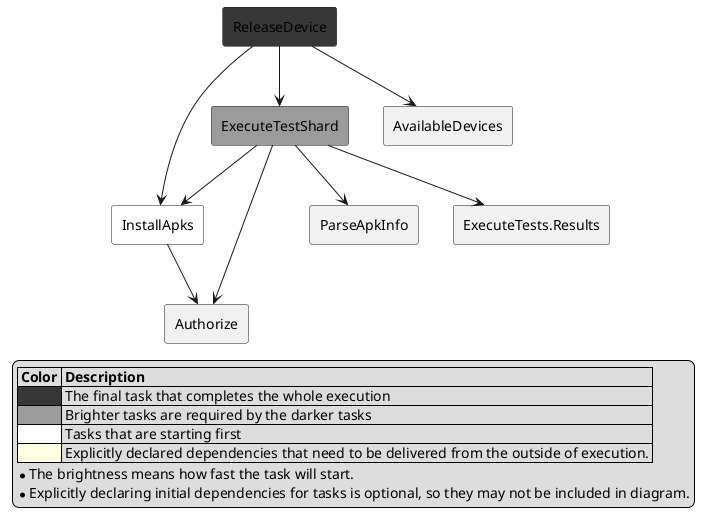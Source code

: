 @startuml

skinparam componentStyle rectangle

legend left
  |= Color |= Description |
  |<#373737>| The final task that completes the whole execution |
  |<#9b9b9b>| Brighter tasks are required by the darker tasks |
  |<#ffffff>| Tasks that are starting first |
  |<#LightYellow>| Explicitly declared dependencies that need to be delivered from the outside of execution. |
  * The brightness means how fast the task will start.
  * Explicitly declaring initial dependencies for tasks is optional, so they may not be included in diagram.
end legend

[InstallApks] #ffffff
[ExecuteTestShard] #9b9b9b
[ReleaseDevice] #373737

[InstallApks] --> [Authorize]
[ExecuteTestShard] --> [ParseApkInfo]
[ExecuteTestShard] --> [Authorize]
[ExecuteTestShard] --> [InstallApks]
[ExecuteTestShard] --> [ExecuteTests.Results]
[ReleaseDevice] --> [InstallApks]
[ReleaseDevice] --> [ExecuteTestShard]
[ReleaseDevice] --> [AvailableDevices]

@enduml
